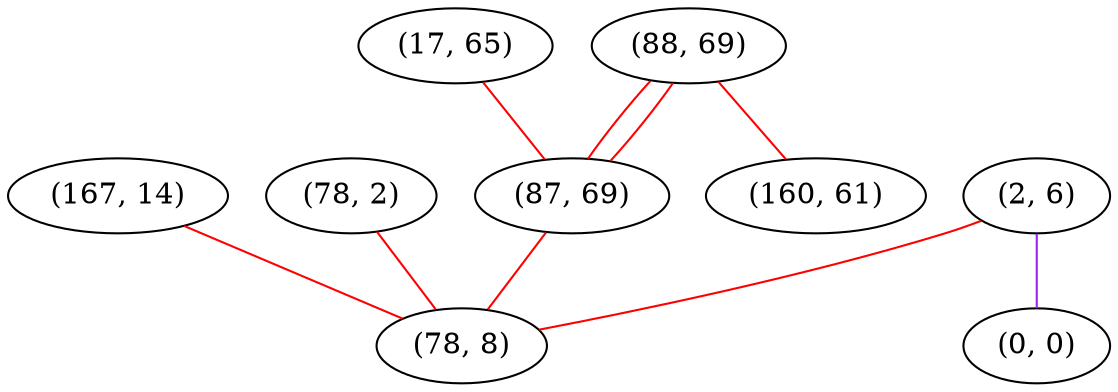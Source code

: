 graph "" {
"(167, 14)";
"(2, 6)";
"(88, 69)";
"(17, 65)";
"(0, 0)";
"(87, 69)";
"(78, 2)";
"(160, 61)";
"(78, 8)";
"(167, 14)" -- "(78, 8)"  [color=red, key=0, weight=1];
"(2, 6)" -- "(0, 0)"  [color=purple, key=0, weight=4];
"(2, 6)" -- "(78, 8)"  [color=red, key=0, weight=1];
"(88, 69)" -- "(87, 69)"  [color=red, key=0, weight=1];
"(88, 69)" -- "(87, 69)"  [color=red, key=1, weight=1];
"(88, 69)" -- "(160, 61)"  [color=red, key=0, weight=1];
"(17, 65)" -- "(87, 69)"  [color=red, key=0, weight=1];
"(87, 69)" -- "(78, 8)"  [color=red, key=0, weight=1];
"(78, 2)" -- "(78, 8)"  [color=red, key=0, weight=1];
}
